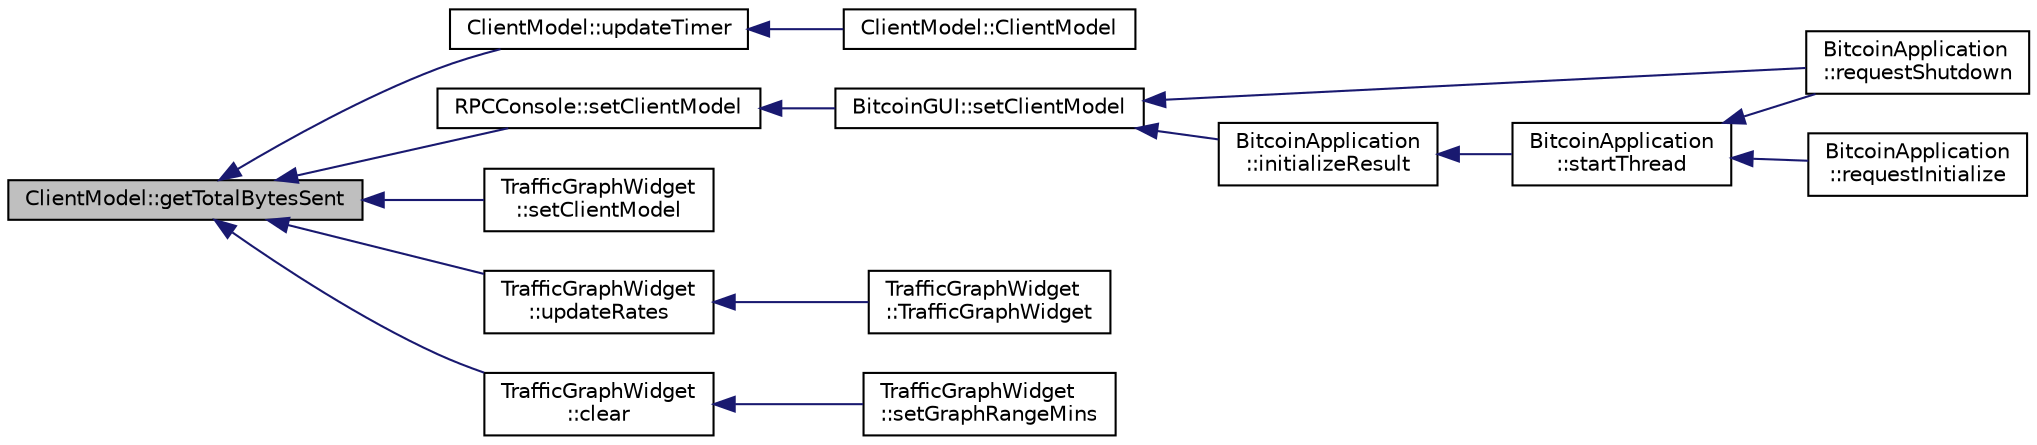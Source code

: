 digraph "ClientModel::getTotalBytesSent"
{
  edge [fontname="Helvetica",fontsize="10",labelfontname="Helvetica",labelfontsize="10"];
  node [fontname="Helvetica",fontsize="10",shape=record];
  rankdir="LR";
  Node175 [label="ClientModel::getTotalBytesSent",height=0.2,width=0.4,color="black", fillcolor="grey75", style="filled", fontcolor="black"];
  Node175 -> Node176 [dir="back",color="midnightblue",fontsize="10",style="solid",fontname="Helvetica"];
  Node176 [label="ClientModel::updateTimer",height=0.2,width=0.4,color="black", fillcolor="white", style="filled",URL="$class_client_model.html#a82d434ebd032c00736e043ce2d36ac5e"];
  Node176 -> Node177 [dir="back",color="midnightblue",fontsize="10",style="solid",fontname="Helvetica"];
  Node177 [label="ClientModel::ClientModel",height=0.2,width=0.4,color="black", fillcolor="white", style="filled",URL="$class_client_model.html#aec1d32d5dc8c094eba66036a19a22854"];
  Node175 -> Node178 [dir="back",color="midnightblue",fontsize="10",style="solid",fontname="Helvetica"];
  Node178 [label="RPCConsole::setClientModel",height=0.2,width=0.4,color="black", fillcolor="white", style="filled",URL="$class_r_p_c_console.html#a355349a33664a07628e9ca22a60f5fa7"];
  Node178 -> Node179 [dir="back",color="midnightblue",fontsize="10",style="solid",fontname="Helvetica"];
  Node179 [label="BitcoinGUI::setClientModel",height=0.2,width=0.4,color="black", fillcolor="white", style="filled",URL="$class_bitcoin_g_u_i.html#a99d71e1f8478ab937ce2522c8d3815e3",tooltip="Set the client model. "];
  Node179 -> Node180 [dir="back",color="midnightblue",fontsize="10",style="solid",fontname="Helvetica"];
  Node180 [label="BitcoinApplication\l::requestShutdown",height=0.2,width=0.4,color="black", fillcolor="white", style="filled",URL="$class_bitcoin_application.html#a37c560d4c04d14a6da151b82caf8888f",tooltip="Request core shutdown. "];
  Node179 -> Node181 [dir="back",color="midnightblue",fontsize="10",style="solid",fontname="Helvetica"];
  Node181 [label="BitcoinApplication\l::initializeResult",height=0.2,width=0.4,color="black", fillcolor="white", style="filled",URL="$class_bitcoin_application.html#aceb08b4063e4fb264cf11cf7f9edd969"];
  Node181 -> Node182 [dir="back",color="midnightblue",fontsize="10",style="solid",fontname="Helvetica"];
  Node182 [label="BitcoinApplication\l::startThread",height=0.2,width=0.4,color="black", fillcolor="white", style="filled",URL="$class_bitcoin_application.html#a61afce9356e452c53ad4c83f5ca19df8"];
  Node182 -> Node183 [dir="back",color="midnightblue",fontsize="10",style="solid",fontname="Helvetica"];
  Node183 [label="BitcoinApplication\l::requestInitialize",height=0.2,width=0.4,color="black", fillcolor="white", style="filled",URL="$class_bitcoin_application.html#ade19c44b87b00b6b19b433caf4c22ba6",tooltip="Request core initialization. "];
  Node182 -> Node180 [dir="back",color="midnightblue",fontsize="10",style="solid",fontname="Helvetica"];
  Node175 -> Node184 [dir="back",color="midnightblue",fontsize="10",style="solid",fontname="Helvetica"];
  Node184 [label="TrafficGraphWidget\l::setClientModel",height=0.2,width=0.4,color="black", fillcolor="white", style="filled",URL="$class_traffic_graph_widget.html#a8f627aaf6171695d94a0e83b239fe1ac"];
  Node175 -> Node185 [dir="back",color="midnightblue",fontsize="10",style="solid",fontname="Helvetica"];
  Node185 [label="TrafficGraphWidget\l::updateRates",height=0.2,width=0.4,color="black", fillcolor="white", style="filled",URL="$class_traffic_graph_widget.html#a5a1ae0d0a8cc43c67386de4aa1111340"];
  Node185 -> Node186 [dir="back",color="midnightblue",fontsize="10",style="solid",fontname="Helvetica"];
  Node186 [label="TrafficGraphWidget\l::TrafficGraphWidget",height=0.2,width=0.4,color="black", fillcolor="white", style="filled",URL="$class_traffic_graph_widget.html#a99f4f3f14bab99bef8918cb4f5f69aa6"];
  Node175 -> Node187 [dir="back",color="midnightblue",fontsize="10",style="solid",fontname="Helvetica"];
  Node187 [label="TrafficGraphWidget\l::clear",height=0.2,width=0.4,color="black", fillcolor="white", style="filled",URL="$class_traffic_graph_widget.html#a71c23db2649ab8781fa9a294e540b7ee"];
  Node187 -> Node188 [dir="back",color="midnightblue",fontsize="10",style="solid",fontname="Helvetica"];
  Node188 [label="TrafficGraphWidget\l::setGraphRangeMins",height=0.2,width=0.4,color="black", fillcolor="white", style="filled",URL="$class_traffic_graph_widget.html#aa08cb5ae735e58a79bdff42b933ec4c4"];
}
